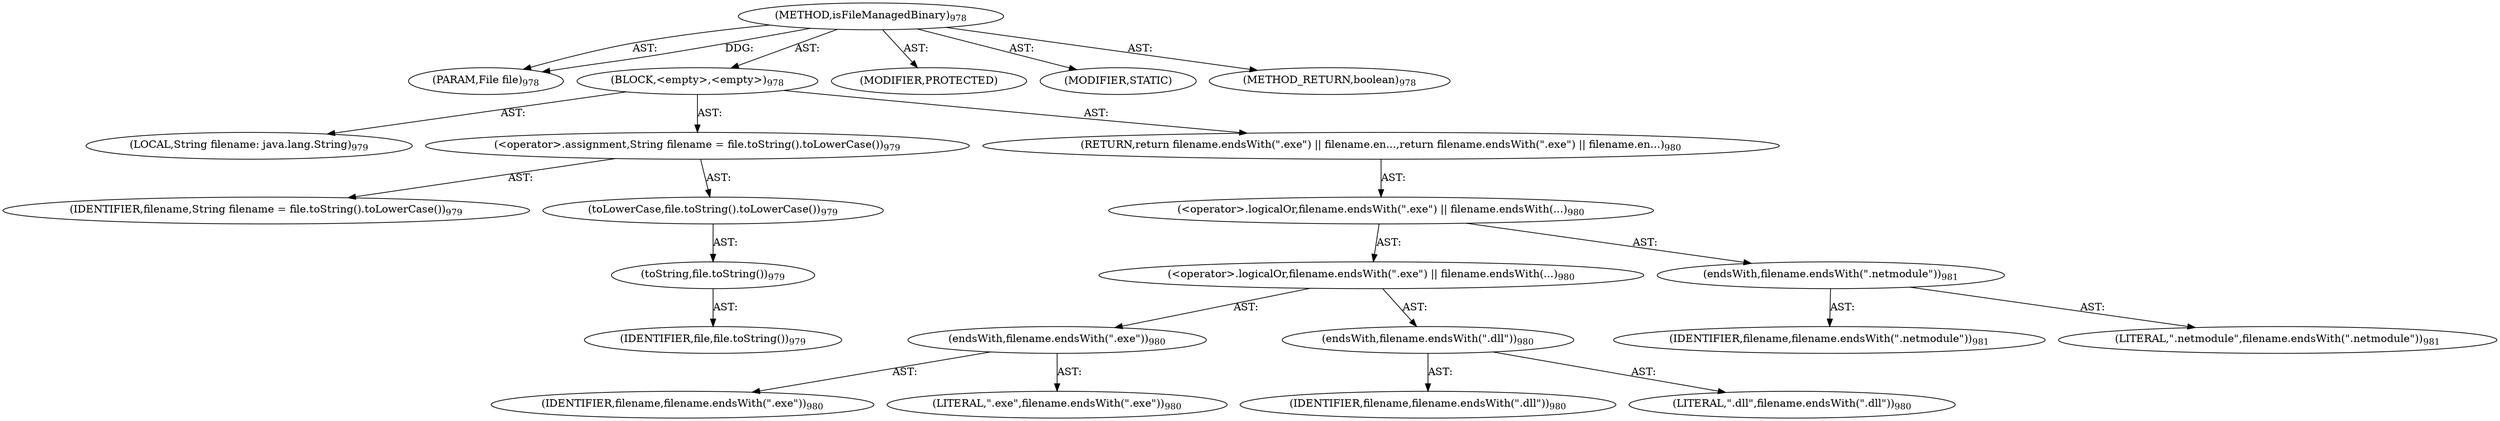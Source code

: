 digraph "isFileManagedBinary" {  
"111669149758" [label = <(METHOD,isFileManagedBinary)<SUB>978</SUB>> ]
"115964117082" [label = <(PARAM,File file)<SUB>978</SUB>> ]
"25769803877" [label = <(BLOCK,&lt;empty&gt;,&lt;empty&gt;)<SUB>978</SUB>> ]
"94489280536" [label = <(LOCAL,String filename: java.lang.String)<SUB>979</SUB>> ]
"30064771405" [label = <(&lt;operator&gt;.assignment,String filename = file.toString().toLowerCase())<SUB>979</SUB>> ]
"68719476996" [label = <(IDENTIFIER,filename,String filename = file.toString().toLowerCase())<SUB>979</SUB>> ]
"30064771406" [label = <(toLowerCase,file.toString().toLowerCase())<SUB>979</SUB>> ]
"30064771407" [label = <(toString,file.toString())<SUB>979</SUB>> ]
"68719476997" [label = <(IDENTIFIER,file,file.toString())<SUB>979</SUB>> ]
"146028888107" [label = <(RETURN,return filename.endsWith(&quot;.exe&quot;) || filename.en...,return filename.endsWith(&quot;.exe&quot;) || filename.en...)<SUB>980</SUB>> ]
"30064771408" [label = <(&lt;operator&gt;.logicalOr,filename.endsWith(&quot;.exe&quot;) || filename.endsWith(...)<SUB>980</SUB>> ]
"30064771409" [label = <(&lt;operator&gt;.logicalOr,filename.endsWith(&quot;.exe&quot;) || filename.endsWith(...)<SUB>980</SUB>> ]
"30064771410" [label = <(endsWith,filename.endsWith(&quot;.exe&quot;))<SUB>980</SUB>> ]
"68719476998" [label = <(IDENTIFIER,filename,filename.endsWith(&quot;.exe&quot;))<SUB>980</SUB>> ]
"90194313299" [label = <(LITERAL,&quot;.exe&quot;,filename.endsWith(&quot;.exe&quot;))<SUB>980</SUB>> ]
"30064771411" [label = <(endsWith,filename.endsWith(&quot;.dll&quot;))<SUB>980</SUB>> ]
"68719476999" [label = <(IDENTIFIER,filename,filename.endsWith(&quot;.dll&quot;))<SUB>980</SUB>> ]
"90194313300" [label = <(LITERAL,&quot;.dll&quot;,filename.endsWith(&quot;.dll&quot;))<SUB>980</SUB>> ]
"30064771412" [label = <(endsWith,filename.endsWith(&quot;.netmodule&quot;))<SUB>981</SUB>> ]
"68719477000" [label = <(IDENTIFIER,filename,filename.endsWith(&quot;.netmodule&quot;))<SUB>981</SUB>> ]
"90194313301" [label = <(LITERAL,&quot;.netmodule&quot;,filename.endsWith(&quot;.netmodule&quot;))<SUB>981</SUB>> ]
"133143986327" [label = <(MODIFIER,PROTECTED)> ]
"133143986328" [label = <(MODIFIER,STATIC)> ]
"128849018942" [label = <(METHOD_RETURN,boolean)<SUB>978</SUB>> ]
  "111669149758" -> "115964117082"  [ label = "AST: "] 
  "111669149758" -> "25769803877"  [ label = "AST: "] 
  "111669149758" -> "133143986327"  [ label = "AST: "] 
  "111669149758" -> "133143986328"  [ label = "AST: "] 
  "111669149758" -> "128849018942"  [ label = "AST: "] 
  "25769803877" -> "94489280536"  [ label = "AST: "] 
  "25769803877" -> "30064771405"  [ label = "AST: "] 
  "25769803877" -> "146028888107"  [ label = "AST: "] 
  "30064771405" -> "68719476996"  [ label = "AST: "] 
  "30064771405" -> "30064771406"  [ label = "AST: "] 
  "30064771406" -> "30064771407"  [ label = "AST: "] 
  "30064771407" -> "68719476997"  [ label = "AST: "] 
  "146028888107" -> "30064771408"  [ label = "AST: "] 
  "30064771408" -> "30064771409"  [ label = "AST: "] 
  "30064771408" -> "30064771412"  [ label = "AST: "] 
  "30064771409" -> "30064771410"  [ label = "AST: "] 
  "30064771409" -> "30064771411"  [ label = "AST: "] 
  "30064771410" -> "68719476998"  [ label = "AST: "] 
  "30064771410" -> "90194313299"  [ label = "AST: "] 
  "30064771411" -> "68719476999"  [ label = "AST: "] 
  "30064771411" -> "90194313300"  [ label = "AST: "] 
  "30064771412" -> "68719477000"  [ label = "AST: "] 
  "30064771412" -> "90194313301"  [ label = "AST: "] 
  "111669149758" -> "115964117082"  [ label = "DDG: "] 
}
